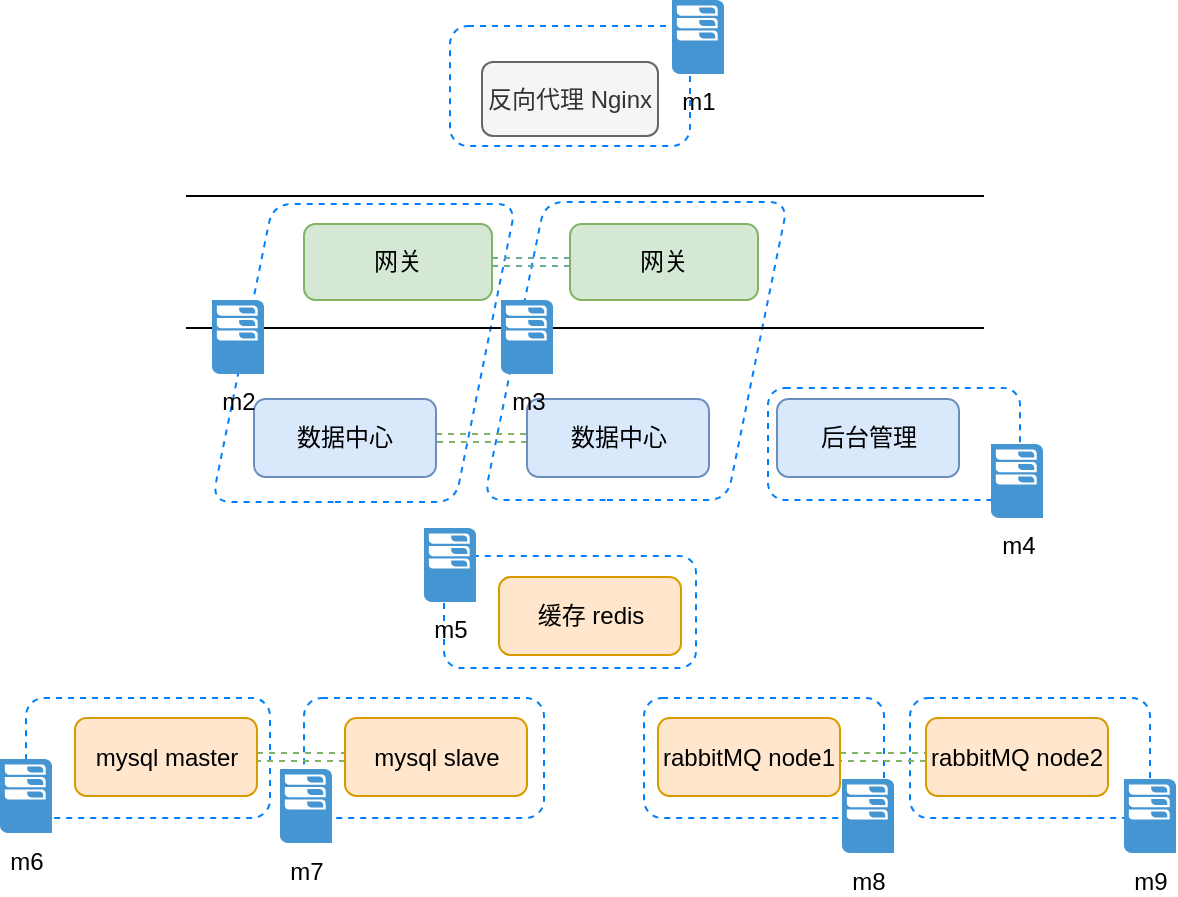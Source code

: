<mxfile version="10.6.3" type="github"><diagram id="8j4QV6iupwo2BrZy_Bge" name="第 1 页"><mxGraphModel dx="886" dy="549" grid="0" gridSize="10" guides="1" tooltips="1" connect="1" arrows="1" fold="1" page="1" pageScale="1" pageWidth="3300" pageHeight="4681" math="0" shadow="0"><root><mxCell id="0"/><mxCell id="1" parent="0"/><mxCell id="m1JuSl54RkbRaj8ku_ya-29" value="" style="rounded=1;whiteSpace=wrap;html=1;dashed=1;strokeColor=#007FFF;fillColor=none;" vertex="1" parent="1"><mxGeometry x="574" y="455" width="120" height="60" as="geometry"/></mxCell><mxCell id="m1JuSl54RkbRaj8ku_ya-28" value="" style="rounded=1;whiteSpace=wrap;html=1;dashed=1;strokeColor=#007FFF;fillColor=none;" vertex="1" parent="1"><mxGeometry x="441" y="455" width="120" height="60" as="geometry"/></mxCell><mxCell id="m1JuSl54RkbRaj8ku_ya-26" value="" style="rounded=1;whiteSpace=wrap;html=1;dashed=1;strokeColor=#007FFF;fillColor=none;" vertex="1" parent="1"><mxGeometry x="132" y="455" width="122" height="60" as="geometry"/></mxCell><mxCell id="m1JuSl54RkbRaj8ku_ya-27" value="" style="rounded=1;whiteSpace=wrap;html=1;dashed=1;strokeColor=#007FFF;fillColor=none;" vertex="1" parent="1"><mxGeometry x="271" y="455" width="120" height="60" as="geometry"/></mxCell><mxCell id="m1JuSl54RkbRaj8ku_ya-23" value="" style="rounded=1;whiteSpace=wrap;html=1;dashed=1;strokeColor=#007FFF;fillColor=none;" vertex="1" parent="1"><mxGeometry x="341" y="384" width="126" height="56" as="geometry"/></mxCell><mxCell id="m1JuSl54RkbRaj8ku_ya-21" value="" style="rounded=1;whiteSpace=wrap;html=1;dashed=1;strokeColor=#007FFF;fillColor=none;" vertex="1" parent="1"><mxGeometry x="503" y="300" width="126" height="56" as="geometry"/></mxCell><mxCell id="m1JuSl54RkbRaj8ku_ya-35" value="" style="shape=parallelogram;perimeter=parallelogramPerimeter;whiteSpace=wrap;html=1;dashed=1;strokeColor=#007FFF;fillColor=none;rounded=1;" vertex="1" parent="1"><mxGeometry x="361" y="207" width="152" height="149" as="geometry"/></mxCell><mxCell id="m1JuSl54RkbRaj8ku_ya-34" value="" style="shape=parallelogram;perimeter=parallelogramPerimeter;whiteSpace=wrap;html=1;dashed=1;strokeColor=#007FFF;fillColor=none;rounded=1;" vertex="1" parent="1"><mxGeometry x="225" y="208" width="152" height="149" as="geometry"/></mxCell><mxCell id="m1JuSl54RkbRaj8ku_ya-1" value="反向代理 Nginx" style="rounded=1;whiteSpace=wrap;html=1;fillColor=#f5f5f5;strokeColor=#666666;fontColor=#333333;" vertex="1" parent="1"><mxGeometry x="360" y="137" width="88" height="37" as="geometry"/></mxCell><mxCell id="m1JuSl54RkbRaj8ku_ya-40" style="edgeStyle=orthogonalEdgeStyle;curved=1;rounded=0;orthogonalLoop=1;jettySize=auto;html=1;exitX=1;exitY=0.5;exitDx=0;exitDy=0;entryX=0;entryY=0.5;entryDx=0;entryDy=0;dashed=1;shape=link;strokeColor=#67AB9F;" edge="1" parent="1" source="m1JuSl54RkbRaj8ku_ya-2" target="m1JuSl54RkbRaj8ku_ya-3"><mxGeometry relative="1" as="geometry"/></mxCell><mxCell id="m1JuSl54RkbRaj8ku_ya-2" value="网关&lt;br&gt;" style="rounded=1;whiteSpace=wrap;html=1;fillColor=#d5e8d4;strokeColor=#82b366;" vertex="1" parent="1"><mxGeometry x="271" y="218" width="94" height="38" as="geometry"/></mxCell><mxCell id="m1JuSl54RkbRaj8ku_ya-3" value="网关&lt;br&gt;" style="rounded=1;whiteSpace=wrap;html=1;fillColor=#d5e8d4;strokeColor=#82b366;" vertex="1" parent="1"><mxGeometry x="404" y="218" width="94" height="38" as="geometry"/></mxCell><mxCell id="m1JuSl54RkbRaj8ku_ya-4" value="" style="shape=link;html=1;width=66;" edge="1" parent="1"><mxGeometry width="50" height="50" relative="1" as="geometry"><mxPoint x="212" y="237" as="sourcePoint"/><mxPoint x="611" y="237" as="targetPoint"/></mxGeometry></mxCell><mxCell id="m1JuSl54RkbRaj8ku_ya-41" style="edgeStyle=orthogonalEdgeStyle;shape=link;curved=1;rounded=0;orthogonalLoop=1;jettySize=auto;html=1;exitX=1;exitY=0.5;exitDx=0;exitDy=0;entryX=0;entryY=0.5;entryDx=0;entryDy=0;dashed=1;fillColor=#d5e8d4;strokeColor=#82b366;" edge="1" parent="1" source="m1JuSl54RkbRaj8ku_ya-5" target="m1JuSl54RkbRaj8ku_ya-6"><mxGeometry relative="1" as="geometry"/></mxCell><mxCell id="m1JuSl54RkbRaj8ku_ya-5" value="数据中心&lt;br&gt;" style="rounded=1;whiteSpace=wrap;html=1;fillColor=#dae8fc;strokeColor=#6c8ebf;" vertex="1" parent="1"><mxGeometry x="246" y="305.5" width="91" height="39" as="geometry"/></mxCell><mxCell id="m1JuSl54RkbRaj8ku_ya-6" value="数据中心&lt;br&gt;" style="rounded=1;whiteSpace=wrap;html=1;fillColor=#dae8fc;strokeColor=#6c8ebf;" vertex="1" parent="1"><mxGeometry x="382.5" y="305.5" width="91" height="39" as="geometry"/></mxCell><mxCell id="m1JuSl54RkbRaj8ku_ya-7" value="后台管理&lt;br&gt;" style="rounded=1;whiteSpace=wrap;html=1;fillColor=#dae8fc;strokeColor=#6c8ebf;" vertex="1" parent="1"><mxGeometry x="507.5" y="305.5" width="91" height="39" as="geometry"/></mxCell><mxCell id="m1JuSl54RkbRaj8ku_ya-9" value="缓存 redis&lt;br&gt;" style="rounded=1;whiteSpace=wrap;html=1;fillColor=#ffe6cc;strokeColor=#d79b00;" vertex="1" parent="1"><mxGeometry x="368.5" y="394.5" width="91" height="39" as="geometry"/></mxCell><mxCell id="m1JuSl54RkbRaj8ku_ya-43" style="edgeStyle=orthogonalEdgeStyle;shape=link;curved=1;rounded=0;orthogonalLoop=1;jettySize=auto;html=1;exitX=1;exitY=0.5;exitDx=0;exitDy=0;entryX=0;entryY=0.5;entryDx=0;entryDy=0;dashed=1;fillColor=#d5e8d4;strokeColor=#82b366;" edge="1" parent="1" source="m1JuSl54RkbRaj8ku_ya-10" target="m1JuSl54RkbRaj8ku_ya-11"><mxGeometry relative="1" as="geometry"/></mxCell><mxCell id="m1JuSl54RkbRaj8ku_ya-10" value="mysql master&lt;br&gt;" style="rounded=1;whiteSpace=wrap;html=1;fillColor=#ffe6cc;strokeColor=#d79b00;" vertex="1" parent="1"><mxGeometry x="156.5" y="465" width="91" height="39" as="geometry"/></mxCell><mxCell id="m1JuSl54RkbRaj8ku_ya-11" value="mysql slave&lt;br&gt;" style="rounded=1;whiteSpace=wrap;html=1;fillColor=#ffe6cc;strokeColor=#d79b00;" vertex="1" parent="1"><mxGeometry x="291.5" y="465" width="91" height="39" as="geometry"/></mxCell><mxCell id="m1JuSl54RkbRaj8ku_ya-44" style="edgeStyle=orthogonalEdgeStyle;shape=link;curved=1;rounded=0;orthogonalLoop=1;jettySize=auto;html=1;exitX=1;exitY=0.5;exitDx=0;exitDy=0;entryX=0;entryY=0.5;entryDx=0;entryDy=0;dashed=1;fillColor=#d5e8d4;strokeColor=#82b366;" edge="1" parent="1" source="m1JuSl54RkbRaj8ku_ya-12" target="m1JuSl54RkbRaj8ku_ya-13"><mxGeometry relative="1" as="geometry"/></mxCell><mxCell id="m1JuSl54RkbRaj8ku_ya-12" value="rabbitMQ node1" style="rounded=1;whiteSpace=wrap;html=1;fillColor=#ffe6cc;strokeColor=#d79b00;" vertex="1" parent="1"><mxGeometry x="448" y="465" width="91" height="39" as="geometry"/></mxCell><mxCell id="m1JuSl54RkbRaj8ku_ya-13" value="rabbitMQ node2" style="rounded=1;whiteSpace=wrap;html=1;fillColor=#ffe6cc;strokeColor=#d79b00;" vertex="1" parent="1"><mxGeometry x="582" y="465" width="91" height="39" as="geometry"/></mxCell><mxCell id="m1JuSl54RkbRaj8ku_ya-19" value="" style="rounded=1;whiteSpace=wrap;html=1;dashed=1;strokeColor=#007FFF;fillColor=none;" vertex="1" parent="1"><mxGeometry x="344" y="119" width="120" height="60" as="geometry"/></mxCell><mxCell id="m1JuSl54RkbRaj8ku_ya-20" value="m1" style="shadow=0;dashed=0;html=1;strokeColor=none;fillColor=#4495D1;labelPosition=center;verticalLabelPosition=bottom;verticalAlign=top;align=center;outlineConnect=0;shape=mxgraph.veeam.2d.esx_esxi;" vertex="1" parent="1"><mxGeometry x="455" y="106" width="26" height="37" as="geometry"/></mxCell><mxCell id="m1JuSl54RkbRaj8ku_ya-24" value="m5" style="shadow=0;dashed=0;html=1;strokeColor=none;fillColor=#4495D1;labelPosition=center;verticalLabelPosition=bottom;verticalAlign=top;align=center;outlineConnect=0;shape=mxgraph.veeam.2d.esx_esxi;" vertex="1" parent="1"><mxGeometry x="331" y="370" width="26" height="37" as="geometry"/></mxCell><mxCell id="m1JuSl54RkbRaj8ku_ya-30" value="m6" style="shadow=0;dashed=0;html=1;strokeColor=none;fillColor=#4495D1;labelPosition=center;verticalLabelPosition=bottom;verticalAlign=top;align=center;outlineConnect=0;shape=mxgraph.veeam.2d.esx_esxi;" vertex="1" parent="1"><mxGeometry x="119" y="485.5" width="26" height="37" as="geometry"/></mxCell><mxCell id="m1JuSl54RkbRaj8ku_ya-31" value="m7" style="shadow=0;dashed=0;html=1;strokeColor=none;fillColor=#4495D1;labelPosition=center;verticalLabelPosition=bottom;verticalAlign=top;align=center;outlineConnect=0;shape=mxgraph.veeam.2d.esx_esxi;" vertex="1" parent="1"><mxGeometry x="259" y="490.5" width="26" height="37" as="geometry"/></mxCell><mxCell id="m1JuSl54RkbRaj8ku_ya-32" value="m8" style="shadow=0;dashed=0;html=1;strokeColor=none;fillColor=#4495D1;labelPosition=center;verticalLabelPosition=bottom;verticalAlign=top;align=center;outlineConnect=0;shape=mxgraph.veeam.2d.esx_esxi;" vertex="1" parent="1"><mxGeometry x="540" y="495.5" width="26" height="37" as="geometry"/></mxCell><mxCell id="m1JuSl54RkbRaj8ku_ya-33" value="m9&lt;br&gt;" style="shadow=0;dashed=0;html=1;strokeColor=none;fillColor=#4495D1;labelPosition=center;verticalLabelPosition=bottom;verticalAlign=top;align=center;outlineConnect=0;shape=mxgraph.veeam.2d.esx_esxi;" vertex="1" parent="1"><mxGeometry x="681" y="495.5" width="26" height="37" as="geometry"/></mxCell><mxCell id="m1JuSl54RkbRaj8ku_ya-36" value="m2" style="shadow=0;dashed=0;html=1;strokeColor=none;fillColor=#4495D1;labelPosition=center;verticalLabelPosition=bottom;verticalAlign=top;align=center;outlineConnect=0;shape=mxgraph.veeam.2d.esx_esxi;" vertex="1" parent="1"><mxGeometry x="225" y="256" width="26" height="37" as="geometry"/></mxCell><mxCell id="m1JuSl54RkbRaj8ku_ya-38" value="m3" style="shadow=0;dashed=0;html=1;strokeColor=none;fillColor=#4495D1;labelPosition=center;verticalLabelPosition=bottom;verticalAlign=top;align=center;outlineConnect=0;shape=mxgraph.veeam.2d.esx_esxi;" vertex="1" parent="1"><mxGeometry x="369.5" y="256" width="26" height="37" as="geometry"/></mxCell><mxCell id="m1JuSl54RkbRaj8ku_ya-39" value="m4&lt;br&gt;" style="shadow=0;dashed=0;html=1;strokeColor=none;fillColor=#4495D1;labelPosition=center;verticalLabelPosition=bottom;verticalAlign=top;align=center;outlineConnect=0;shape=mxgraph.veeam.2d.esx_esxi;" vertex="1" parent="1"><mxGeometry x="614.5" y="328" width="26" height="37" as="geometry"/></mxCell></root></mxGraphModel></diagram></mxfile>